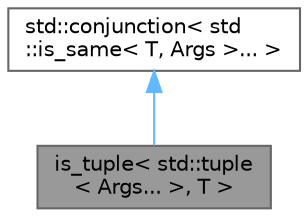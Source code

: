 digraph "is_tuple&lt; std::tuple&lt; Args... &gt;, T &gt;"
{
 // LATEX_PDF_SIZE
  bgcolor="transparent";
  edge [fontname=Helvetica,fontsize=10,labelfontname=Helvetica,labelfontsize=10];
  node [fontname=Helvetica,fontsize=10,shape=box,height=0.2,width=0.4];
  Node1 [id="Node000001",label="is_tuple\< std::tuple\l\< Args... \>, T \>",height=0.2,width=0.4,color="gray40", fillcolor="grey60", style="filled", fontcolor="black",tooltip="Шаблон с переменным количеством аргументов."];
  Node2 -> Node1 [id="edge2_Node000001_Node000002",dir="back",color="steelblue1",style="solid",tooltip=" "];
  Node2 [id="Node000002",label="std::conjunction\< std\l::is_same\< T, Args \>... \>",height=0.2,width=0.4,color="gray40", fillcolor="white", style="filled",tooltip=" "];
}
